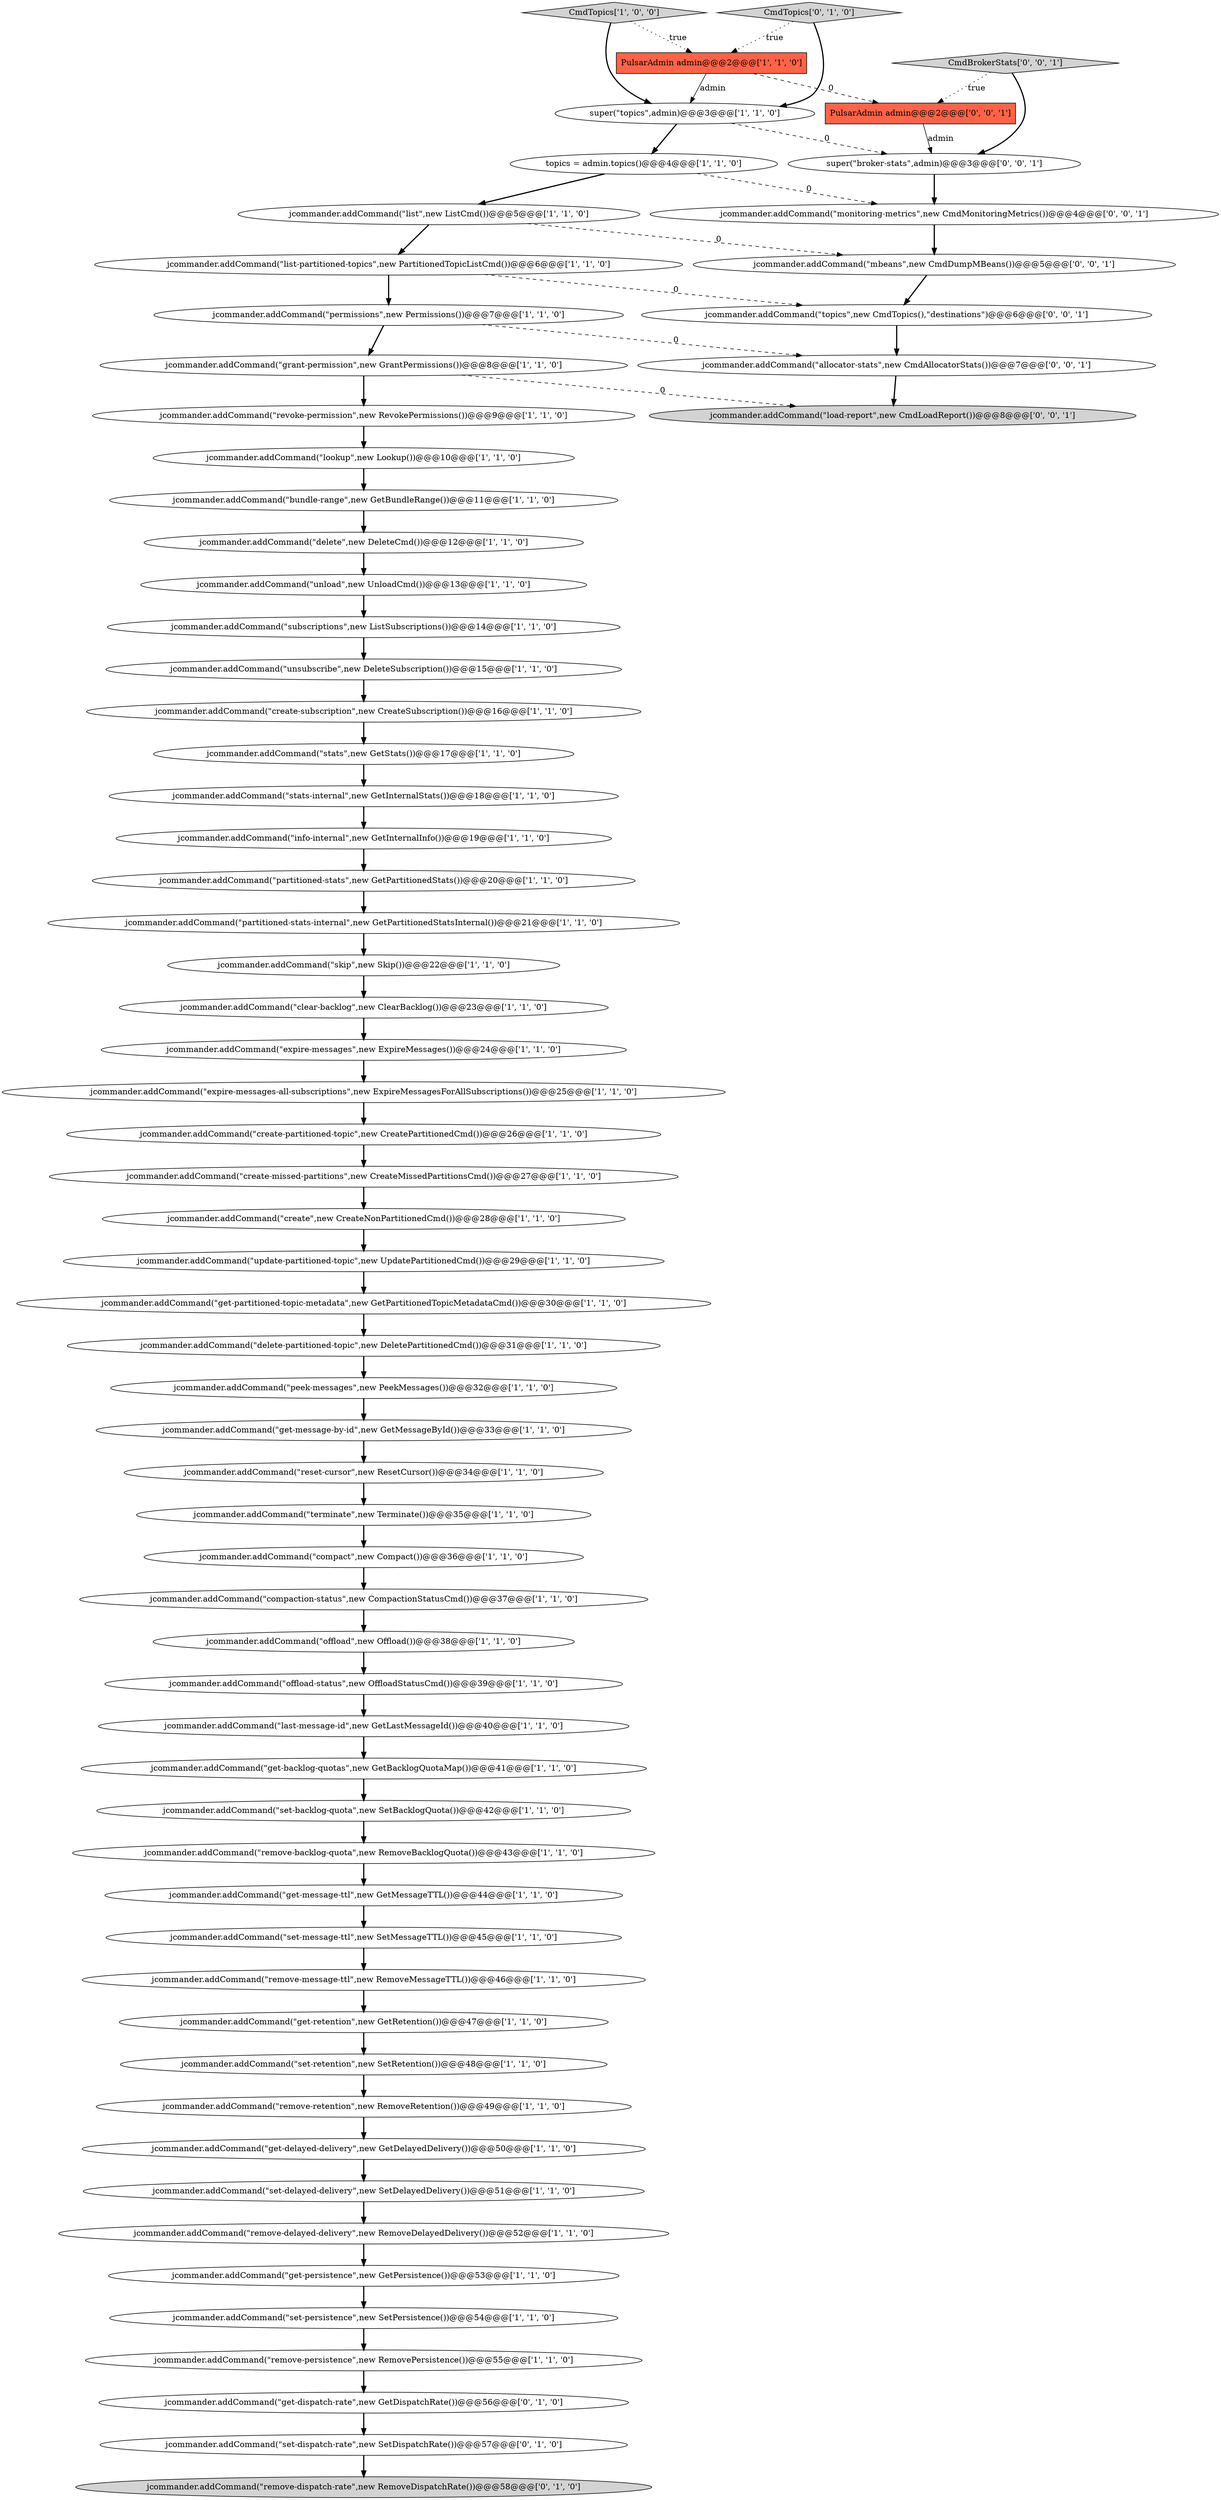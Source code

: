 digraph {
31 [style = filled, label = "jcommander.addCommand(\"create-partitioned-topic\",new CreatePartitionedCmd())@@@26@@@['1', '1', '0']", fillcolor = white, shape = ellipse image = "AAA0AAABBB1BBB"];
66 [style = filled, label = "PulsarAdmin admin@@@2@@@['0', '0', '1']", fillcolor = tomato, shape = box image = "AAA0AAABBB3BBB"];
60 [style = filled, label = "CmdBrokerStats['0', '0', '1']", fillcolor = lightgray, shape = diamond image = "AAA0AAABBB3BBB"];
53 [style = filled, label = "jcommander.addCommand(\"clear-backlog\",new ClearBacklog())@@@23@@@['1', '1', '0']", fillcolor = white, shape = ellipse image = "AAA0AAABBB1BBB"];
62 [style = filled, label = "jcommander.addCommand(\"load-report\",new CmdLoadReport())@@@8@@@['0', '0', '1']", fillcolor = lightgray, shape = ellipse image = "AAA0AAABBB3BBB"];
19 [style = filled, label = "jcommander.addCommand(\"partitioned-stats-internal\",new GetPartitionedStatsInternal())@@@21@@@['1', '1', '0']", fillcolor = white, shape = ellipse image = "AAA0AAABBB1BBB"];
29 [style = filled, label = "super(\"topics\",admin)@@@3@@@['1', '1', '0']", fillcolor = white, shape = ellipse image = "AAA0AAABBB1BBB"];
54 [style = filled, label = "PulsarAdmin admin@@@2@@@['1', '1', '0']", fillcolor = tomato, shape = box image = "AAA0AAABBB1BBB"];
36 [style = filled, label = "jcommander.addCommand(\"bundle-range\",new GetBundleRange())@@@11@@@['1', '1', '0']", fillcolor = white, shape = ellipse image = "AAA0AAABBB1BBB"];
55 [style = filled, label = "jcommander.addCommand(\"remove-dispatch-rate\",new RemoveDispatchRate())@@@58@@@['0', '1', '0']", fillcolor = lightgray, shape = ellipse image = "AAA1AAABBB2BBB"];
3 [style = filled, label = "jcommander.addCommand(\"lookup\",new Lookup())@@@10@@@['1', '1', '0']", fillcolor = white, shape = ellipse image = "AAA0AAABBB1BBB"];
24 [style = filled, label = "jcommander.addCommand(\"delete\",new DeleteCmd())@@@12@@@['1', '1', '0']", fillcolor = white, shape = ellipse image = "AAA0AAABBB1BBB"];
38 [style = filled, label = "jcommander.addCommand(\"remove-persistence\",new RemovePersistence())@@@55@@@['1', '1', '0']", fillcolor = white, shape = ellipse image = "AAA0AAABBB1BBB"];
61 [style = filled, label = "super(\"broker-stats\",admin)@@@3@@@['0', '0', '1']", fillcolor = white, shape = ellipse image = "AAA0AAABBB3BBB"];
65 [style = filled, label = "jcommander.addCommand(\"topics\",new CmdTopics(),\"destinations\")@@@6@@@['0', '0', '1']", fillcolor = white, shape = ellipse image = "AAA0AAABBB3BBB"];
63 [style = filled, label = "jcommander.addCommand(\"monitoring-metrics\",new CmdMonitoringMetrics())@@@4@@@['0', '0', '1']", fillcolor = white, shape = ellipse image = "AAA0AAABBB3BBB"];
5 [style = filled, label = "CmdTopics['1', '0', '0']", fillcolor = lightgray, shape = diamond image = "AAA0AAABBB1BBB"];
1 [style = filled, label = "jcommander.addCommand(\"reset-cursor\",new ResetCursor())@@@34@@@['1', '1', '0']", fillcolor = white, shape = ellipse image = "AAA0AAABBB1BBB"];
28 [style = filled, label = "jcommander.addCommand(\"get-message-by-id\",new GetMessageById())@@@33@@@['1', '1', '0']", fillcolor = white, shape = ellipse image = "AAA0AAABBB1BBB"];
12 [style = filled, label = "jcommander.addCommand(\"get-backlog-quotas\",new GetBacklogQuotaMap())@@@41@@@['1', '1', '0']", fillcolor = white, shape = ellipse image = "AAA0AAABBB1BBB"];
23 [style = filled, label = "jcommander.addCommand(\"offload-status\",new OffloadStatusCmd())@@@39@@@['1', '1', '0']", fillcolor = white, shape = ellipse image = "AAA0AAABBB1BBB"];
30 [style = filled, label = "jcommander.addCommand(\"update-partitioned-topic\",new UpdatePartitionedCmd())@@@29@@@['1', '1', '0']", fillcolor = white, shape = ellipse image = "AAA0AAABBB1BBB"];
33 [style = filled, label = "jcommander.addCommand(\"offload\",new Offload())@@@38@@@['1', '1', '0']", fillcolor = white, shape = ellipse image = "AAA0AAABBB1BBB"];
21 [style = filled, label = "jcommander.addCommand(\"list-partitioned-topics\",new PartitionedTopicListCmd())@@@6@@@['1', '1', '0']", fillcolor = white, shape = ellipse image = "AAA0AAABBB1BBB"];
42 [style = filled, label = "jcommander.addCommand(\"peek-messages\",new PeekMessages())@@@32@@@['1', '1', '0']", fillcolor = white, shape = ellipse image = "AAA0AAABBB1BBB"];
48 [style = filled, label = "jcommander.addCommand(\"skip\",new Skip())@@@22@@@['1', '1', '0']", fillcolor = white, shape = ellipse image = "AAA0AAABBB1BBB"];
52 [style = filled, label = "jcommander.addCommand(\"set-delayed-delivery\",new SetDelayedDelivery())@@@51@@@['1', '1', '0']", fillcolor = white, shape = ellipse image = "AAA0AAABBB1BBB"];
7 [style = filled, label = "jcommander.addCommand(\"permissions\",new Permissions())@@@7@@@['1', '1', '0']", fillcolor = white, shape = ellipse image = "AAA0AAABBB1BBB"];
22 [style = filled, label = "jcommander.addCommand(\"delete-partitioned-topic\",new DeletePartitionedCmd())@@@31@@@['1', '1', '0']", fillcolor = white, shape = ellipse image = "AAA0AAABBB1BBB"];
25 [style = filled, label = "jcommander.addCommand(\"revoke-permission\",new RevokePermissions())@@@9@@@['1', '1', '0']", fillcolor = white, shape = ellipse image = "AAA0AAABBB1BBB"];
46 [style = filled, label = "jcommander.addCommand(\"get-partitioned-topic-metadata\",new GetPartitionedTopicMetadataCmd())@@@30@@@['1', '1', '0']", fillcolor = white, shape = ellipse image = "AAA0AAABBB1BBB"];
45 [style = filled, label = "jcommander.addCommand(\"unload\",new UnloadCmd())@@@13@@@['1', '1', '0']", fillcolor = white, shape = ellipse image = "AAA0AAABBB1BBB"];
14 [style = filled, label = "jcommander.addCommand(\"stats\",new GetStats())@@@17@@@['1', '1', '0']", fillcolor = white, shape = ellipse image = "AAA0AAABBB1BBB"];
49 [style = filled, label = "jcommander.addCommand(\"create\",new CreateNonPartitionedCmd())@@@28@@@['1', '1', '0']", fillcolor = white, shape = ellipse image = "AAA0AAABBB1BBB"];
39 [style = filled, label = "jcommander.addCommand(\"terminate\",new Terminate())@@@35@@@['1', '1', '0']", fillcolor = white, shape = ellipse image = "AAA0AAABBB1BBB"];
8 [style = filled, label = "jcommander.addCommand(\"info-internal\",new GetInternalInfo())@@@19@@@['1', '1', '0']", fillcolor = white, shape = ellipse image = "AAA0AAABBB1BBB"];
2 [style = filled, label = "jcommander.addCommand(\"create-missed-partitions\",new CreateMissedPartitionsCmd())@@@27@@@['1', '1', '0']", fillcolor = white, shape = ellipse image = "AAA0AAABBB1BBB"];
17 [style = filled, label = "jcommander.addCommand(\"remove-retention\",new RemoveRetention())@@@49@@@['1', '1', '0']", fillcolor = white, shape = ellipse image = "AAA0AAABBB1BBB"];
44 [style = filled, label = "topics = admin.topics()@@@4@@@['1', '1', '0']", fillcolor = white, shape = ellipse image = "AAA0AAABBB1BBB"];
47 [style = filled, label = "jcommander.addCommand(\"remove-message-ttl\",new RemoveMessageTTL())@@@46@@@['1', '1', '0']", fillcolor = white, shape = ellipse image = "AAA0AAABBB1BBB"];
9 [style = filled, label = "jcommander.addCommand(\"list\",new ListCmd())@@@5@@@['1', '1', '0']", fillcolor = white, shape = ellipse image = "AAA0AAABBB1BBB"];
32 [style = filled, label = "jcommander.addCommand(\"partitioned-stats\",new GetPartitionedStats())@@@20@@@['1', '1', '0']", fillcolor = white, shape = ellipse image = "AAA0AAABBB1BBB"];
11 [style = filled, label = "jcommander.addCommand(\"get-retention\",new GetRetention())@@@47@@@['1', '1', '0']", fillcolor = white, shape = ellipse image = "AAA0AAABBB1BBB"];
35 [style = filled, label = "jcommander.addCommand(\"unsubscribe\",new DeleteSubscription())@@@15@@@['1', '1', '0']", fillcolor = white, shape = ellipse image = "AAA0AAABBB1BBB"];
64 [style = filled, label = "jcommander.addCommand(\"mbeans\",new CmdDumpMBeans())@@@5@@@['0', '0', '1']", fillcolor = white, shape = ellipse image = "AAA0AAABBB3BBB"];
26 [style = filled, label = "jcommander.addCommand(\"compact\",new Compact())@@@36@@@['1', '1', '0']", fillcolor = white, shape = ellipse image = "AAA0AAABBB1BBB"];
51 [style = filled, label = "jcommander.addCommand(\"get-delayed-delivery\",new GetDelayedDelivery())@@@50@@@['1', '1', '0']", fillcolor = white, shape = ellipse image = "AAA0AAABBB1BBB"];
50 [style = filled, label = "jcommander.addCommand(\"set-backlog-quota\",new SetBacklogQuota())@@@42@@@['1', '1', '0']", fillcolor = white, shape = ellipse image = "AAA0AAABBB1BBB"];
16 [style = filled, label = "jcommander.addCommand(\"set-retention\",new SetRetention())@@@48@@@['1', '1', '0']", fillcolor = white, shape = ellipse image = "AAA0AAABBB1BBB"];
59 [style = filled, label = "jcommander.addCommand(\"allocator-stats\",new CmdAllocatorStats())@@@7@@@['0', '0', '1']", fillcolor = white, shape = ellipse image = "AAA0AAABBB3BBB"];
0 [style = filled, label = "jcommander.addCommand(\"last-message-id\",new GetLastMessageId())@@@40@@@['1', '1', '0']", fillcolor = white, shape = ellipse image = "AAA0AAABBB1BBB"];
4 [style = filled, label = "jcommander.addCommand(\"expire-messages\",new ExpireMessages())@@@24@@@['1', '1', '0']", fillcolor = white, shape = ellipse image = "AAA0AAABBB1BBB"];
37 [style = filled, label = "jcommander.addCommand(\"set-message-ttl\",new SetMessageTTL())@@@45@@@['1', '1', '0']", fillcolor = white, shape = ellipse image = "AAA0AAABBB1BBB"];
34 [style = filled, label = "jcommander.addCommand(\"create-subscription\",new CreateSubscription())@@@16@@@['1', '1', '0']", fillcolor = white, shape = ellipse image = "AAA0AAABBB1BBB"];
13 [style = filled, label = "jcommander.addCommand(\"stats-internal\",new GetInternalStats())@@@18@@@['1', '1', '0']", fillcolor = white, shape = ellipse image = "AAA0AAABBB1BBB"];
40 [style = filled, label = "jcommander.addCommand(\"expire-messages-all-subscriptions\",new ExpireMessagesForAllSubscriptions())@@@25@@@['1', '1', '0']", fillcolor = white, shape = ellipse image = "AAA0AAABBB1BBB"];
18 [style = filled, label = "jcommander.addCommand(\"set-persistence\",new SetPersistence())@@@54@@@['1', '1', '0']", fillcolor = white, shape = ellipse image = "AAA0AAABBB1BBB"];
41 [style = filled, label = "jcommander.addCommand(\"subscriptions\",new ListSubscriptions())@@@14@@@['1', '1', '0']", fillcolor = white, shape = ellipse image = "AAA0AAABBB1BBB"];
57 [style = filled, label = "jcommander.addCommand(\"set-dispatch-rate\",new SetDispatchRate())@@@57@@@['0', '1', '0']", fillcolor = white, shape = ellipse image = "AAA1AAABBB2BBB"];
43 [style = filled, label = "jcommander.addCommand(\"get-persistence\",new GetPersistence())@@@53@@@['1', '1', '0']", fillcolor = white, shape = ellipse image = "AAA0AAABBB1BBB"];
6 [style = filled, label = "jcommander.addCommand(\"get-message-ttl\",new GetMessageTTL())@@@44@@@['1', '1', '0']", fillcolor = white, shape = ellipse image = "AAA0AAABBB1BBB"];
58 [style = filled, label = "jcommander.addCommand(\"get-dispatch-rate\",new GetDispatchRate())@@@56@@@['0', '1', '0']", fillcolor = white, shape = ellipse image = "AAA1AAABBB2BBB"];
20 [style = filled, label = "jcommander.addCommand(\"remove-backlog-quota\",new RemoveBacklogQuota())@@@43@@@['1', '1', '0']", fillcolor = white, shape = ellipse image = "AAA0AAABBB1BBB"];
27 [style = filled, label = "jcommander.addCommand(\"grant-permission\",new GrantPermissions())@@@8@@@['1', '1', '0']", fillcolor = white, shape = ellipse image = "AAA0AAABBB1BBB"];
10 [style = filled, label = "jcommander.addCommand(\"compaction-status\",new CompactionStatusCmd())@@@37@@@['1', '1', '0']", fillcolor = white, shape = ellipse image = "AAA0AAABBB1BBB"];
56 [style = filled, label = "CmdTopics['0', '1', '0']", fillcolor = lightgray, shape = diamond image = "AAA0AAABBB2BBB"];
15 [style = filled, label = "jcommander.addCommand(\"remove-delayed-delivery\",new RemoveDelayedDelivery())@@@52@@@['1', '1', '0']", fillcolor = white, shape = ellipse image = "AAA0AAABBB1BBB"];
49->30 [style = bold, label=""];
12->50 [style = bold, label=""];
60->61 [style = bold, label=""];
21->65 [style = dashed, label="0"];
4->40 [style = bold, label=""];
25->3 [style = bold, label=""];
61->63 [style = bold, label=""];
48->53 [style = bold, label=""];
54->29 [style = solid, label="admin"];
44->63 [style = dashed, label="0"];
22->42 [style = bold, label=""];
27->25 [style = bold, label=""];
20->6 [style = bold, label=""];
53->4 [style = bold, label=""];
30->46 [style = bold, label=""];
42->28 [style = bold, label=""];
46->22 [style = bold, label=""];
44->9 [style = bold, label=""];
58->57 [style = bold, label=""];
29->61 [style = dashed, label="0"];
15->43 [style = bold, label=""];
8->32 [style = bold, label=""];
50->20 [style = bold, label=""];
38->58 [style = bold, label=""];
2->49 [style = bold, label=""];
14->13 [style = bold, label=""];
52->15 [style = bold, label=""];
6->37 [style = bold, label=""];
51->52 [style = bold, label=""];
45->41 [style = bold, label=""];
56->29 [style = bold, label=""];
11->16 [style = bold, label=""];
9->21 [style = bold, label=""];
41->35 [style = bold, label=""];
40->31 [style = bold, label=""];
26->10 [style = bold, label=""];
7->59 [style = dashed, label="0"];
24->45 [style = bold, label=""];
66->61 [style = solid, label="admin"];
5->54 [style = dotted, label="true"];
23->0 [style = bold, label=""];
9->64 [style = dashed, label="0"];
60->66 [style = dotted, label="true"];
1->39 [style = bold, label=""];
17->51 [style = bold, label=""];
28->1 [style = bold, label=""];
27->62 [style = dashed, label="0"];
0->12 [style = bold, label=""];
54->66 [style = dashed, label="0"];
33->23 [style = bold, label=""];
18->38 [style = bold, label=""];
56->54 [style = dotted, label="true"];
65->59 [style = bold, label=""];
31->2 [style = bold, label=""];
21->7 [style = bold, label=""];
59->62 [style = bold, label=""];
5->29 [style = bold, label=""];
3->36 [style = bold, label=""];
47->11 [style = bold, label=""];
64->65 [style = bold, label=""];
36->24 [style = bold, label=""];
16->17 [style = bold, label=""];
57->55 [style = bold, label=""];
37->47 [style = bold, label=""];
13->8 [style = bold, label=""];
63->64 [style = bold, label=""];
29->44 [style = bold, label=""];
19->48 [style = bold, label=""];
43->18 [style = bold, label=""];
35->34 [style = bold, label=""];
10->33 [style = bold, label=""];
34->14 [style = bold, label=""];
32->19 [style = bold, label=""];
7->27 [style = bold, label=""];
39->26 [style = bold, label=""];
}
